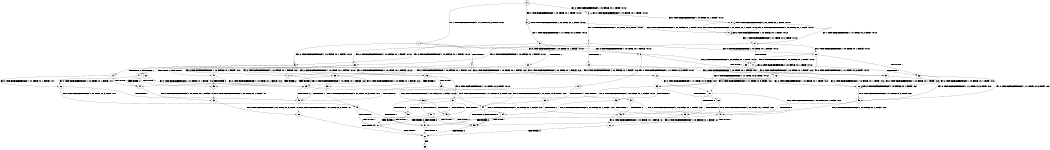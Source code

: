 digraph BCG {
size = "7, 10.5";
center = TRUE;
node [shape = circle];
0 [peripheries = 2];
0 -> 1 [label = "EX !1 !ATOMIC_EXCH_BRANCH (1, +1, TRUE, +0, 2, TRUE) !:0:1:2:"];
0 -> 2 [label = "EX !2 !ATOMIC_EXCH_BRANCH (1, +0, FALSE, +0, 1, TRUE) !:0:1:2:"];
0 -> 3 [label = "EX !0 !ATOMIC_EXCH_BRANCH (1, +0, TRUE, +0, 1, TRUE) !:0:1:2:"];
1 -> 4 [label = "TERMINATE !1"];
1 -> 5 [label = "EX !2 !ATOMIC_EXCH_BRANCH (1, +0, FALSE, +0, 1, FALSE) !:0:1:2:"];
1 -> 6 [label = "EX !0 !ATOMIC_EXCH_BRANCH (1, +0, TRUE, +0, 1, FALSE) !:0:1:2:"];
2 -> 7 [label = "EX !1 !ATOMIC_EXCH_BRANCH (1, +1, TRUE, +0, 2, TRUE) !:0:1:2:"];
2 -> 8 [label = "EX !0 !ATOMIC_EXCH_BRANCH (1, +0, TRUE, +0, 1, TRUE) !:0:1:2:"];
2 -> 2 [label = "EX !2 !ATOMIC_EXCH_BRANCH (1, +0, FALSE, +0, 1, TRUE) !:0:1:2:"];
3 -> 9 [label = "EX !1 !ATOMIC_EXCH_BRANCH (1, +1, TRUE, +0, 2, TRUE) !:0:1:2:"];
3 -> 10 [label = "EX !2 !ATOMIC_EXCH_BRANCH (1, +0, FALSE, +0, 1, TRUE) !:0:1:2:"];
3 -> 3 [label = "EX !0 !ATOMIC_EXCH_BRANCH (1, +0, TRUE, +0, 1, TRUE) !:0:1:2:"];
4 -> 11 [label = "EX !2 !ATOMIC_EXCH_BRANCH (1, +0, FALSE, +0, 1, FALSE) !:0:2:"];
4 -> 12 [label = "EX !0 !ATOMIC_EXCH_BRANCH (1, +0, TRUE, +0, 1, FALSE) !:0:2:"];
5 -> 13 [label = "TERMINATE !1"];
5 -> 14 [label = "TERMINATE !2"];
5 -> 15 [label = "EX !0 !ATOMIC_EXCH_BRANCH (1, +0, TRUE, +0, 1, FALSE) !:0:1:2:"];
6 -> 16 [label = "TERMINATE !1"];
6 -> 17 [label = "EX !2 !ATOMIC_EXCH_BRANCH (1, +0, FALSE, +0, 1, TRUE) !:0:1:2:"];
6 -> 18 [label = "EX !0 !ATOMIC_EXCH_BRANCH (1, +1, TRUE, +0, 3, TRUE) !:0:1:2:"];
7 -> 19 [label = "TERMINATE !1"];
7 -> 20 [label = "EX !0 !ATOMIC_EXCH_BRANCH (1, +0, TRUE, +0, 1, FALSE) !:0:1:2:"];
7 -> 5 [label = "EX !2 !ATOMIC_EXCH_BRANCH (1, +0, FALSE, +0, 1, FALSE) !:0:1:2:"];
8 -> 21 [label = "EX !1 !ATOMIC_EXCH_BRANCH (1, +1, TRUE, +0, 2, TRUE) !:0:1:2:"];
8 -> 10 [label = "EX !2 !ATOMIC_EXCH_BRANCH (1, +0, FALSE, +0, 1, TRUE) !:0:1:2:"];
8 -> 8 [label = "EX !0 !ATOMIC_EXCH_BRANCH (1, +0, TRUE, +0, 1, TRUE) !:0:1:2:"];
9 -> 22 [label = "TERMINATE !1"];
9 -> 23 [label = "EX !2 !ATOMIC_EXCH_BRANCH (1, +0, FALSE, +0, 1, FALSE) !:0:1:2:"];
9 -> 6 [label = "EX !0 !ATOMIC_EXCH_BRANCH (1, +0, TRUE, +0, 1, FALSE) !:0:1:2:"];
10 -> 21 [label = "EX !1 !ATOMIC_EXCH_BRANCH (1, +1, TRUE, +0, 2, TRUE) !:0:1:2:"];
10 -> 10 [label = "EX !2 !ATOMIC_EXCH_BRANCH (1, +0, FALSE, +0, 1, TRUE) !:0:1:2:"];
10 -> 8 [label = "EX !0 !ATOMIC_EXCH_BRANCH (1, +0, TRUE, +0, 1, TRUE) !:0:1:2:"];
11 -> 24 [label = "TERMINATE !2"];
11 -> 25 [label = "EX !0 !ATOMIC_EXCH_BRANCH (1, +0, TRUE, +0, 1, FALSE) !:0:2:"];
12 -> 26 [label = "EX !2 !ATOMIC_EXCH_BRANCH (1, +0, FALSE, +0, 1, TRUE) !:0:2:"];
12 -> 27 [label = "EX !0 !ATOMIC_EXCH_BRANCH (1, +1, TRUE, +0, 3, TRUE) !:0:2:"];
13 -> 24 [label = "TERMINATE !2"];
13 -> 25 [label = "EX !0 !ATOMIC_EXCH_BRANCH (1, +0, TRUE, +0, 1, FALSE) !:0:2:"];
14 -> 24 [label = "TERMINATE !1"];
14 -> 28 [label = "EX !0 !ATOMIC_EXCH_BRANCH (1, +0, TRUE, +0, 1, FALSE) !:0:1:"];
15 -> 29 [label = "TERMINATE !1"];
15 -> 30 [label = "TERMINATE !2"];
15 -> 31 [label = "EX !0 !ATOMIC_EXCH_BRANCH (1, +1, TRUE, +0, 3, TRUE) !:0:1:2:"];
16 -> 26 [label = "EX !2 !ATOMIC_EXCH_BRANCH (1, +0, FALSE, +0, 1, TRUE) !:0:2:"];
16 -> 27 [label = "EX !0 !ATOMIC_EXCH_BRANCH (1, +1, TRUE, +0, 3, TRUE) !:0:2:"];
17 -> 32 [label = "TERMINATE !1"];
17 -> 17 [label = "EX !2 !ATOMIC_EXCH_BRANCH (1, +0, FALSE, +0, 1, TRUE) !:0:1:2:"];
17 -> 33 [label = "EX !0 !ATOMIC_EXCH_BRANCH (1, +1, TRUE, +0, 3, TRUE) !:0:1:2:"];
18 -> 34 [label = "TERMINATE !1"];
18 -> 35 [label = "TERMINATE !0"];
18 -> 36 [label = "EX !2 !ATOMIC_EXCH_BRANCH (1, +0, FALSE, +0, 1, FALSE) !:0:1:2:"];
19 -> 37 [label = "EX !0 !ATOMIC_EXCH_BRANCH (1, +0, TRUE, +0, 1, FALSE) !:0:2:"];
19 -> 11 [label = "EX !2 !ATOMIC_EXCH_BRANCH (1, +0, FALSE, +0, 1, FALSE) !:0:2:"];
20 -> 32 [label = "TERMINATE !1"];
20 -> 17 [label = "EX !2 !ATOMIC_EXCH_BRANCH (1, +0, FALSE, +0, 1, TRUE) !:0:1:2:"];
20 -> 33 [label = "EX !0 !ATOMIC_EXCH_BRANCH (1, +1, TRUE, +0, 3, TRUE) !:0:1:2:"];
21 -> 38 [label = "TERMINATE !1"];
21 -> 23 [label = "EX !2 !ATOMIC_EXCH_BRANCH (1, +0, FALSE, +0, 1, FALSE) !:0:1:2:"];
21 -> 20 [label = "EX !0 !ATOMIC_EXCH_BRANCH (1, +0, TRUE, +0, 1, FALSE) !:0:1:2:"];
22 -> 39 [label = "EX !2 !ATOMIC_EXCH_BRANCH (1, +0, FALSE, +0, 1, FALSE) !:0:2:"];
22 -> 12 [label = "EX !0 !ATOMIC_EXCH_BRANCH (1, +0, TRUE, +0, 1, FALSE) !:0:2:"];
23 -> 40 [label = "TERMINATE !1"];
23 -> 41 [label = "TERMINATE !2"];
23 -> 15 [label = "EX !0 !ATOMIC_EXCH_BRANCH (1, +0, TRUE, +0, 1, FALSE) !:0:1:2:"];
24 -> 42 [label = "EX !0 !ATOMIC_EXCH_BRANCH (1, +0, TRUE, +0, 1, FALSE) !:0:"];
25 -> 43 [label = "TERMINATE !2"];
25 -> 44 [label = "EX !0 !ATOMIC_EXCH_BRANCH (1, +1, TRUE, +0, 3, TRUE) !:0:2:"];
26 -> 26 [label = "EX !2 !ATOMIC_EXCH_BRANCH (1, +0, FALSE, +0, 1, TRUE) !:0:2:"];
26 -> 45 [label = "EX !0 !ATOMIC_EXCH_BRANCH (1, +1, TRUE, +0, 3, TRUE) !:0:2:"];
27 -> 46 [label = "TERMINATE !0"];
27 -> 47 [label = "EX !2 !ATOMIC_EXCH_BRANCH (1, +0, FALSE, +0, 1, FALSE) !:0:2:"];
28 -> 43 [label = "TERMINATE !1"];
28 -> 48 [label = "EX !0 !ATOMIC_EXCH_BRANCH (1, +1, TRUE, +0, 3, TRUE) !:0:1:"];
29 -> 43 [label = "TERMINATE !2"];
29 -> 44 [label = "EX !0 !ATOMIC_EXCH_BRANCH (1, +1, TRUE, +0, 3, TRUE) !:0:2:"];
30 -> 43 [label = "TERMINATE !1"];
30 -> 48 [label = "EX !0 !ATOMIC_EXCH_BRANCH (1, +1, TRUE, +0, 3, TRUE) !:0:1:"];
31 -> 49 [label = "TERMINATE !1"];
31 -> 50 [label = "TERMINATE !2"];
31 -> 51 [label = "TERMINATE !0"];
32 -> 26 [label = "EX !2 !ATOMIC_EXCH_BRANCH (1, +0, FALSE, +0, 1, TRUE) !:0:2:"];
32 -> 45 [label = "EX !0 !ATOMIC_EXCH_BRANCH (1, +1, TRUE, +0, 3, TRUE) !:0:2:"];
33 -> 52 [label = "TERMINATE !1"];
33 -> 53 [label = "TERMINATE !0"];
33 -> 36 [label = "EX !2 !ATOMIC_EXCH_BRANCH (1, +0, FALSE, +0, 1, FALSE) !:0:1:2:"];
34 -> 46 [label = "TERMINATE !0"];
34 -> 47 [label = "EX !2 !ATOMIC_EXCH_BRANCH (1, +0, FALSE, +0, 1, FALSE) !:0:2:"];
35 -> 46 [label = "TERMINATE !1"];
35 -> 54 [label = "EX !2 !ATOMIC_EXCH_BRANCH (1, +0, FALSE, +0, 1, FALSE) !:1:2:"];
36 -> 49 [label = "TERMINATE !1"];
36 -> 50 [label = "TERMINATE !2"];
36 -> 51 [label = "TERMINATE !0"];
37 -> 26 [label = "EX !2 !ATOMIC_EXCH_BRANCH (1, +0, FALSE, +0, 1, TRUE) !:0:2:"];
37 -> 45 [label = "EX !0 !ATOMIC_EXCH_BRANCH (1, +1, TRUE, +0, 3, TRUE) !:0:2:"];
38 -> 39 [label = "EX !2 !ATOMIC_EXCH_BRANCH (1, +0, FALSE, +0, 1, FALSE) !:0:2:"];
38 -> 37 [label = "EX !0 !ATOMIC_EXCH_BRANCH (1, +0, TRUE, +0, 1, FALSE) !:0:2:"];
39 -> 55 [label = "TERMINATE !2"];
39 -> 25 [label = "EX !0 !ATOMIC_EXCH_BRANCH (1, +0, TRUE, +0, 1, FALSE) !:0:2:"];
40 -> 55 [label = "TERMINATE !2"];
40 -> 25 [label = "EX !0 !ATOMIC_EXCH_BRANCH (1, +0, TRUE, +0, 1, FALSE) !:0:2:"];
41 -> 55 [label = "TERMINATE !1"];
41 -> 28 [label = "EX !0 !ATOMIC_EXCH_BRANCH (1, +0, TRUE, +0, 1, FALSE) !:0:1:"];
42 -> 56 [label = "EX !0 !ATOMIC_EXCH_BRANCH (1, +1, TRUE, +0, 3, TRUE) !:0:"];
43 -> 56 [label = "EX !0 !ATOMIC_EXCH_BRANCH (1, +1, TRUE, +0, 3, TRUE) !:0:"];
44 -> 57 [label = "TERMINATE !2"];
44 -> 58 [label = "TERMINATE !0"];
45 -> 59 [label = "TERMINATE !0"];
45 -> 47 [label = "EX !2 !ATOMIC_EXCH_BRANCH (1, +0, FALSE, +0, 1, FALSE) !:0:2:"];
46 -> 60 [label = "EX !2 !ATOMIC_EXCH_BRANCH (1, +0, FALSE, +0, 1, FALSE) !:2:"];
47 -> 57 [label = "TERMINATE !2"];
47 -> 58 [label = "TERMINATE !0"];
48 -> 57 [label = "TERMINATE !1"];
48 -> 61 [label = "TERMINATE !0"];
49 -> 57 [label = "TERMINATE !2"];
49 -> 58 [label = "TERMINATE !0"];
50 -> 57 [label = "TERMINATE !1"];
50 -> 61 [label = "TERMINATE !0"];
51 -> 58 [label = "TERMINATE !1"];
51 -> 61 [label = "TERMINATE !2"];
52 -> 59 [label = "TERMINATE !0"];
52 -> 47 [label = "EX !2 !ATOMIC_EXCH_BRANCH (1, +0, FALSE, +0, 1, FALSE) !:0:2:"];
53 -> 59 [label = "TERMINATE !1"];
53 -> 54 [label = "EX !2 !ATOMIC_EXCH_BRANCH (1, +0, FALSE, +0, 1, FALSE) !:1:2:"];
54 -> 58 [label = "TERMINATE !1"];
54 -> 61 [label = "TERMINATE !2"];
55 -> 42 [label = "EX !0 !ATOMIC_EXCH_BRANCH (1, +0, TRUE, +0, 1, FALSE) !:0:"];
56 -> 62 [label = "TERMINATE !0"];
57 -> 62 [label = "TERMINATE !0"];
58 -> 62 [label = "TERMINATE !2"];
59 -> 60 [label = "EX !2 !ATOMIC_EXCH_BRANCH (1, +0, FALSE, +0, 1, FALSE) !:2:"];
60 -> 62 [label = "TERMINATE !2"];
61 -> 62 [label = "TERMINATE !1"];
62 -> 63 [label = "exit"];
}
